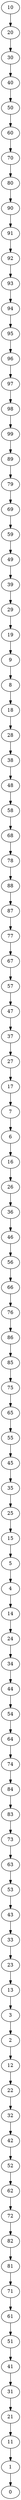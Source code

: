 digraph {
	0 [label = 0]
	1 [label = 1]
	2 [label = 2]
	3 [label = 3]
	4 [label = 4]
	5 [label = 5]
	6 [label = 6]
	7 [label = 7]
	8 [label = 8]
	9 [label = 9]
	10 [label = 10]
	11 [label = 11]
	12 [label = 12]
	13 [label = 13]
	14 [label = 14]
	15 [label = 15]
	16 [label = 16]
	17 [label = 17]
	18 [label = 18]
	19 [label = 19]
	20 [label = 20]
	21 [label = 21]
	22 [label = 22]
	23 [label = 23]
	24 [label = 24]
	25 [label = 25]
	26 [label = 26]
	27 [label = 27]
	28 [label = 28]
	29 [label = 29]
	30 [label = 30]
	31 [label = 31]
	32 [label = 32]
	33 [label = 33]
	34 [label = 34]
	35 [label = 35]
	36 [label = 36]
	37 [label = 37]
	38 [label = 38]
	39 [label = 39]
	40 [label = 40]
	41 [label = 41]
	42 [label = 42]
	43 [label = 43]
	44 [label = 44]
	45 [label = 45]
	46 [label = 46]
	47 [label = 47]
	48 [label = 48]
	49 [label = 49]
	50 [label = 50]
	51 [label = 51]
	52 [label = 52]
	53 [label = 53]
	54 [label = 54]
	55 [label = 55]
	56 [label = 56]
	57 [label = 57]
	58 [label = 58]
	59 [label = 59]
	60 [label = 60]
	61 [label = 61]
	62 [label = 62]
	63 [label = 63]
	64 [label = 64]
	65 [label = 65]
	66 [label = 66]
	67 [label = 67]
	68 [label = 68]
	69 [label = 69]
	70 [label = 70]
	71 [label = 71]
	72 [label = 72]
	73 [label = 73]
	74 [label = 74]
	75 [label = 75]
	76 [label = 76]
	77 [label = 77]
	78 [label = 78]
	79 [label = 79]
	80 [label = 80]
	81 [label = 81]
	82 [label = 82]
	83 [label = 83]
	84 [label = 84]
	85 [label = 85]
	86 [label = 86]
	87 [label = 87]
	88 [label = 88]
	89 [label = 89]
	90 [label = 90]
	91 [label = 91]
	92 [label = 92]
	93 [label = 93]
	94 [label = 94]
	95 [label = 95]
	96 [label = 96]
	97 [label = 97]
	98 [label = 98]
	99 [label = 99]
	1->0;
	11->1;
	21->11;
	31->21;
	41->31;
	51->41;
	61->51;
	71->61;
	81->71;
	82->81;
	72->82;
	62->72;
	52->62;
	42->52;
	32->42;
	22->32;
	12->22;
	2->12;
	3->2;
	13->3;
	23->13;
	33->23;
	43->33;
	53->43;
	63->53;
	73->63;
	83->73;
	84->83;
	74->84;
	64->74;
	54->64;
	44->54;
	34->44;
	24->34;
	14->24;
	4->14;
	5->4;
	15->5;
	25->15;
	35->25;
	45->35;
	55->45;
	65->55;
	75->65;
	85->75;
	86->85;
	76->86;
	66->76;
	56->66;
	46->56;
	36->46;
	26->36;
	16->26;
	6->16;
	7->6;
	17->7;
	27->17;
	37->27;
	47->37;
	57->47;
	67->57;
	77->67;
	87->77;
	88->87;
	78->88;
	68->78;
	58->68;
	48->58;
	38->48;
	28->38;
	18->28;
	8->18;
	9->8;
	19->9;
	29->19;
	39->29;
	49->39;
	59->49;
	69->59;
	79->69;
	89->79;
	99->89;
	98->99;
	97->98;
	96->97;
	95->96;
	94->95;
	93->94;
	92->93;
	91->92;
	90->91;
	80->90;
	70->80;
	60->70;
	50->60;
	40->50;
	30->40;
	20->30;
	10->20;
}